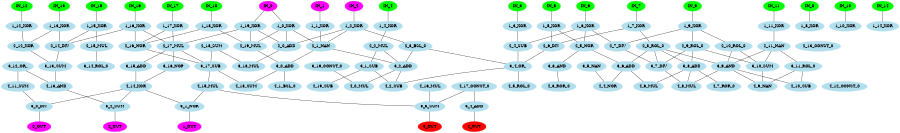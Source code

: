 digraph EACircuit {
rankdir=BT;
edge [dir=none];
size="6,6";
ordering=out;
node [color=magenta, style=filled];
"IN_0";
"IN_1";
"IN_2";
node [color=green, style=filled];
"IN_3";
"IN_4";
"IN_5";
"IN_6";
"IN_7";
"IN_8";
"IN_9";
"IN_10";
"IN_11";
"IN_12";
"IN_13";
"IN_14";
"IN_15";
"IN_16";
"IN_17";
"IN_18";
node [color=lightblue2, style=filled];
{ rank=same; "1_0_XOR"; "1_1_XOR"; "1_2_XOR"; "1_3_XOR"; "1_4_XOR"; "1_5_XOR"; "1_6_XOR"; "1_7_XOR"; "1_8_XOR"; "1_9_XOR"; "1_10_XOR"; "1_11_XOR"; "1_12_XOR"; "1_13_XOR"; "1_14_XOR"; "1_15_XOR"; "1_16_XOR"; "1_17_XOR"; "1_18_XOR"; "1_19_XOR"; }
"1_0_XOR" -> "IN_0";
"1_1_XOR" -> "IN_1";
"1_2_XOR" -> "IN_2";
"1_3_XOR" -> "IN_3";
"1_4_XOR" -> "IN_4";
"1_5_XOR" -> "IN_5";
"1_6_XOR" -> "IN_6";
"1_7_XOR" -> "IN_7";
"1_8_XOR" -> "IN_8";
"1_9_XOR" -> "IN_9";
"1_10_XOR" -> "IN_10";
"1_11_XOR" -> "IN_11";
"1_12_XOR" -> "IN_12";
"1_13_XOR" -> "IN_13";
"1_14_XOR" -> "IN_14";
"1_15_XOR" -> "IN_15";
"1_16_XOR" -> "IN_16";
"1_17_XOR" -> "IN_17";
"1_18_XOR" -> "IN_18";
"1_19_XOR" -> "IN_0";
node [color=lightblue2, style=filled];
{ rank=same; "2_0_ADD"; "2_1_NAN"; "2_2_MUL"; "2_3_BSL_0"; "2_4_SUB"; "2_5_NOR"; "2_6_DIV"; "2_7_DIV"; "2_8_ROL_0"; "2_9_ROL_0"; "2_10_ROL_0"; "2_11_NAN"; "2_12_XOR"; "2_13_CONST_0"; "2_14_DIV"; "2_15_MUL"; "2_16_NOR"; "2_17_MUL"; "2_18_SUM"; "2_19_MUL"; }
"2_0_ADD" -> "1_19_XOR";
"2_0_ADD" -> "1_0_XOR";
"2_0_ADD" -> "1_2_XOR";
"2_1_NAN" -> "1_0_XOR";
"2_1_NAN" -> "1_1_XOR";
"2_1_NAN" -> "1_2_XOR";
"2_2_MUL" -> "1_4_XOR";
"2_3_BSL_0" -> "1_2_XOR";
"2_4_SUB" -> "1_3_XOR";
"2_4_SUB" -> "1_6_XOR";
"2_5_NOR" -> "1_5_XOR";
"2_5_NOR" -> "1_6_XOR";
"2_6_DIV" -> "1_5_XOR";
"2_6_DIV" -> "1_7_XOR";
"2_7_DIV" -> "1_6_XOR";
"2_7_DIV" -> "1_9_XOR";
"2_8_ROL_0" -> "1_7_XOR";
"2_9_ROL_0" -> "1_9_XOR";
"2_10_ROL_0" -> "1_9_XOR";
"2_11_NAN" -> "1_11_XOR";
"2_12_XOR" -> "1_12_XOR";
"2_12_XOR" -> "1_13_XOR";
"2_14_DIV" -> "1_13_XOR";
"2_14_DIV" -> "1_15_XOR";
"2_14_DIV" -> "1_16_XOR";
"2_15_MUL" -> "1_15_XOR";
"2_16_NOR" -> "1_16_XOR";
"2_16_NOR" -> "1_17_XOR";
"2_16_NOR" -> "1_18_XOR";
"2_17_MUL" -> "1_16_XOR";
"2_17_MUL" -> "1_17_XOR";
"2_17_MUL" -> "1_19_XOR";
"2_19_MUL" -> "1_18_XOR";
"2_19_MUL" -> "1_19_XOR";
"2_19_MUL" -> "1_0_XOR";
node [color=lightblue2, style=filled];
{ rank=same; "3_0_ADD"; "3_1_SUB"; "3_2_ADD"; "3_3_AND"; "3_4_OR_"; "3_5_NAN"; "3_6_ADD"; "3_7_DIV"; "3_8_ADD"; "3_9_AND"; "3_10_SUM"; "3_11_ROL_0"; "3_12_OR_"; "3_13_SUM"; "3_14_ROL_0"; "3_15_ADD"; "3_16_NOP"; "3_17_SUB"; "3_18_MUL"; "3_19_CONST_0"; }
"3_0_ADD" -> "2_19_MUL";
"3_0_ADD" -> "2_1_NAN";
"3_1_SUB" -> "2_2_MUL";
"3_2_ADD" -> "2_1_NAN";
"3_2_ADD" -> "2_2_MUL";
"3_2_ADD" -> "2_3_BSL_0";
"3_3_AND" -> "2_5_NOR";
"3_4_OR_" -> "2_3_BSL_0";
"3_4_OR_" -> "2_4_SUB";
"3_4_OR_" -> "2_6_DIV";
"3_6_ADD" -> "2_5_NOR";
"3_6_ADD" -> "2_8_ROL_0";
"3_7_DIV" -> "2_7_DIV";
"3_7_DIV" -> "2_8_ROL_0";
"3_7_DIV" -> "2_9_ROL_0";
"3_8_ADD" -> "2_8_ROL_0";
"3_8_ADD" -> "2_9_ROL_0";
"3_9_AND" -> "2_8_ROL_0";
"3_9_AND" -> "2_10_ROL_0";
"3_9_AND" -> "2_11_NAN";
"3_10_SUM" -> "2_9_ROL_0";
"3_10_SUM" -> "2_10_ROL_0";
"3_10_SUM" -> "2_11_NAN";
"3_11_ROL_0" -> "2_11_NAN";
"3_13_SUM" -> "2_12_XOR";
"3_13_SUM" -> "2_14_DIV";
"3_14_ROL_0" -> "2_15_MUL";
"3_15_ADD" -> "2_17_MUL";
"3_16_NOP" -> "2_17_MUL";
"3_17_SUB" -> "2_16_NOR";
"3_17_SUB" -> "2_17_MUL";
"3_17_SUB" -> "2_18_SUM";
"3_18_MUL" -> "2_18_SUM";
"3_18_MUL" -> "2_0_ADD";
node [color=lightblue2, style=filled];
{ rank=same; "4_0_MUL"; "4_1_BSL_0"; "4_2_SUB"; "4_3_ROR_0"; "4_4_NOR"; "4_5_ROL_0"; "4_6_MUL"; "4_7_ROR_0"; "4_8_MUL"; "4_9_NAN"; "4_10_SUB"; "4_11_SUM"; "4_12_CONST_0"; "4_13_AND"; "4_14_XOR"; "4_15_MUL"; "4_16_MUL"; "4_17_CONST_0"; "4_18_SUM"; "4_19_SUB"; }
"4_0_MUL" -> "3_19_CONST_0";
"4_0_MUL" -> "3_2_ADD";
"4_1_BSL_0" -> "3_0_ADD";
"4_2_SUB" -> "3_1_SUB";
"4_2_SUB" -> "3_2_ADD";
"4_2_SUB" -> "3_4_OR_";
"4_3_ROR_0" -> "3_3_AND";
"4_4_NOR" -> "3_5_NAN";
"4_4_NOR" -> "3_6_ADD";
"4_5_ROL_0" -> "3_4_OR_";
"4_6_MUL" -> "3_6_ADD";
"4_6_MUL" -> "3_8_ADD";
"4_7_ROR_0" -> "3_8_ADD";
"4_8_MUL" -> "3_7_DIV";
"4_8_MUL" -> "3_8_ADD";
"4_8_MUL" -> "3_9_AND";
"4_9_NAN" -> "3_9_AND";
"4_9_NAN" -> "3_10_SUM";
"4_9_NAN" -> "3_11_ROL_0";
"4_10_SUB" -> "3_9_AND";
"4_10_SUB" -> "3_11_ROL_0";
"4_11_SUM" -> "3_12_OR_";
"4_13_AND" -> "3_12_OR_";
"4_13_AND" -> "3_13_SUM";
"4_14_XOR" -> "3_15_ADD";
"4_14_XOR" -> "3_16_NOP";
"4_15_MUL" -> "3_17_SUB";
"4_18_SUM" -> "3_17_SUB";
"4_18_SUM" -> "3_0_ADD";
"4_19_SUB" -> "3_1_SUB";
node [color=lightblue2, style=filled];
{ rank=same; "5_0_DIV"; "5_1_NOR"; "5_2_SUM"; "5_3_SUM"; "5_4_ADD"; }
"5_0_DIV" -> "4_11_SUM";
"5_0_DIV" -> "4_14_XOR";
"5_1_NOR" -> "4_14_XOR";
"5_1_NOR" -> "4_15_MUL";
"5_2_SUM" -> "4_13_AND";
"5_2_SUM" -> "4_14_XOR";
"5_3_SUM" -> "4_15_MUL";
"5_3_SUM" -> "4_16_MUL";
"5_3_SUM" -> "4_17_CONST_0";
"5_4_ADD" -> "4_17_CONST_0";
node [color=magenta];
"0_OUT" -> "5_0_DIV";
"1_OUT" -> "5_1_NOR";
"2_OUT" -> "5_2_SUM";
node [color=red];
"3_OUT" -> "5_3_SUM";
"4_OUT" -> "5_4_ADD";
}